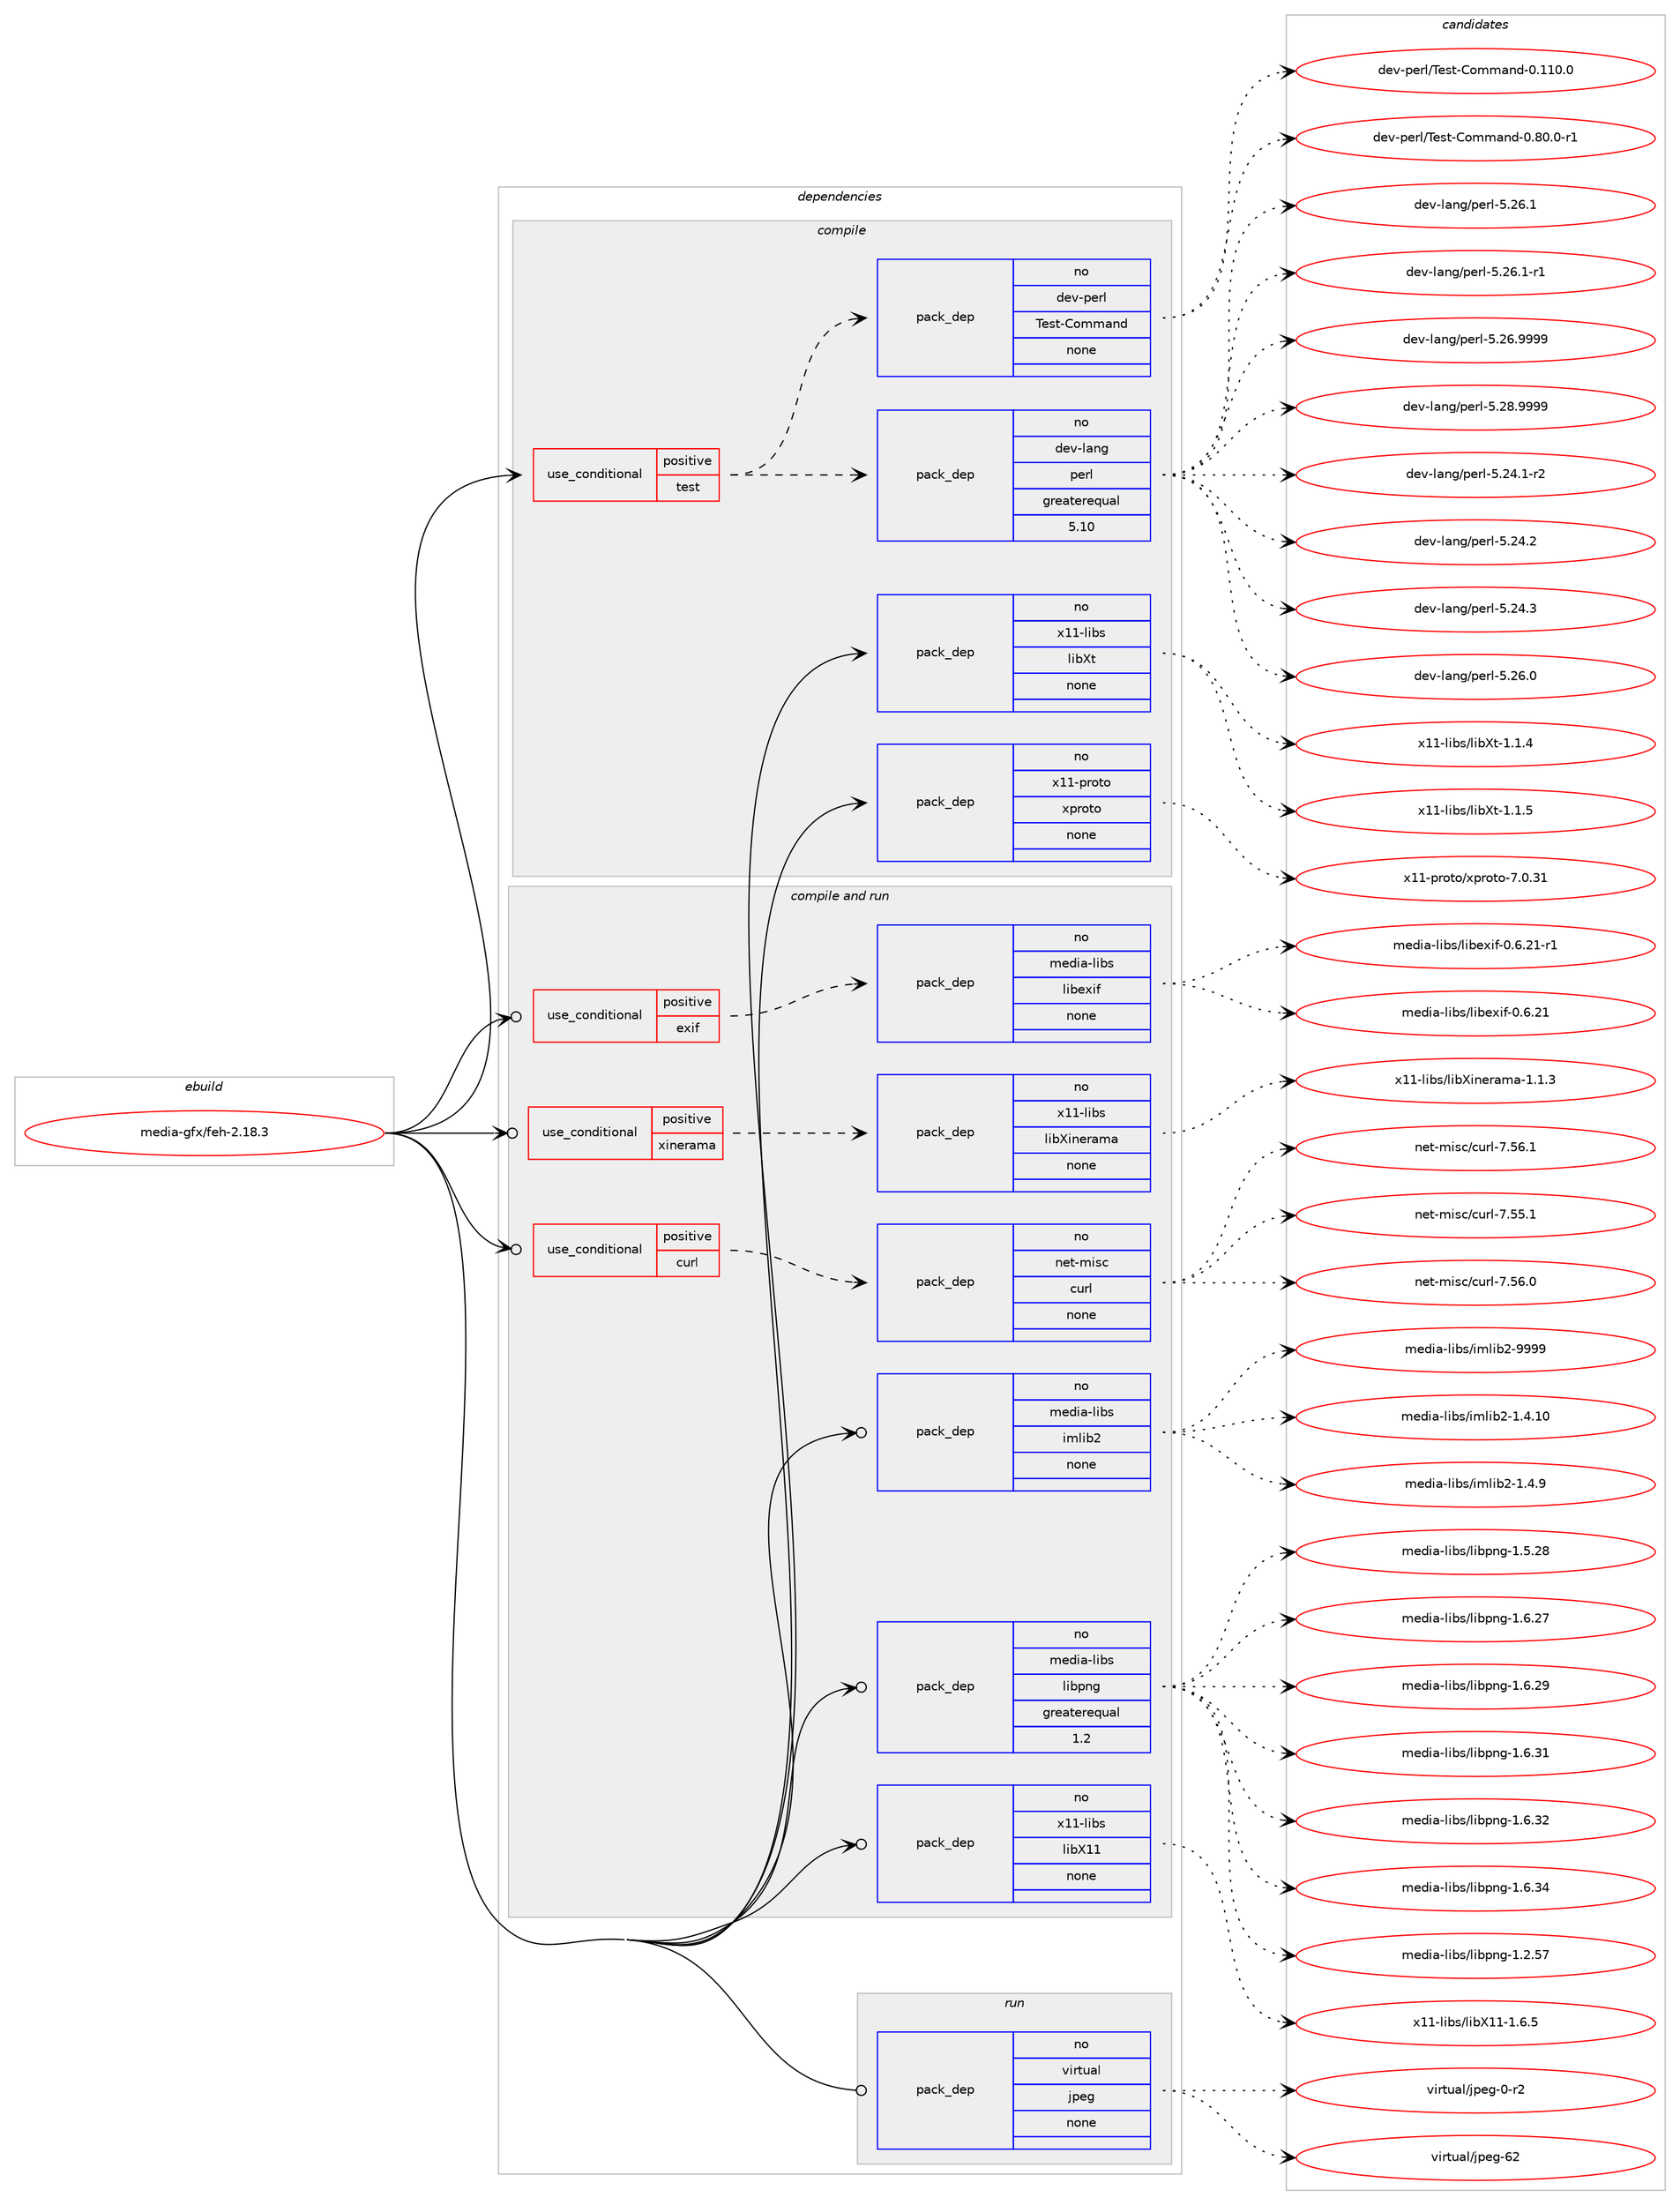 digraph prolog {

# *************
# Graph options
# *************

newrank=true;
concentrate=true;
compound=true;
graph [rankdir=LR,fontname=Helvetica,fontsize=10,ranksep=1.5];#, ranksep=2.5, nodesep=0.2];
edge  [arrowhead=vee];
node  [fontname=Helvetica,fontsize=10];

# **********
# The ebuild
# **********

subgraph cluster_leftcol {
color=gray;
rank=same;
label=<<i>ebuild</i>>;
id [label="media-gfx/feh-2.18.3", color=red, width=4, href="../media-gfx/feh-2.18.3.svg"];
}

# ****************
# The dependencies
# ****************

subgraph cluster_midcol {
color=gray;
label=<<i>dependencies</i>>;
subgraph cluster_compile {
fillcolor="#eeeeee";
style=filled;
label=<<i>compile</i>>;
subgraph cond87195 {
dependency352397 [label=<<TABLE BORDER="0" CELLBORDER="1" CELLSPACING="0" CELLPADDING="4"><TR><TD ROWSPAN="3" CELLPADDING="10">use_conditional</TD></TR><TR><TD>positive</TD></TR><TR><TD>test</TD></TR></TABLE>>, shape=none, color=red];
subgraph pack259850 {
dependency352398 [label=<<TABLE BORDER="0" CELLBORDER="1" CELLSPACING="0" CELLPADDING="4" WIDTH="220"><TR><TD ROWSPAN="6" CELLPADDING="30">pack_dep</TD></TR><TR><TD WIDTH="110">no</TD></TR><TR><TD>dev-lang</TD></TR><TR><TD>perl</TD></TR><TR><TD>greaterequal</TD></TR><TR><TD>5.10</TD></TR></TABLE>>, shape=none, color=blue];
}
dependency352397:e -> dependency352398:w [weight=20,style="dashed",arrowhead="vee"];
subgraph pack259851 {
dependency352399 [label=<<TABLE BORDER="0" CELLBORDER="1" CELLSPACING="0" CELLPADDING="4" WIDTH="220"><TR><TD ROWSPAN="6" CELLPADDING="30">pack_dep</TD></TR><TR><TD WIDTH="110">no</TD></TR><TR><TD>dev-perl</TD></TR><TR><TD>Test-Command</TD></TR><TR><TD>none</TD></TR><TR><TD></TD></TR></TABLE>>, shape=none, color=blue];
}
dependency352397:e -> dependency352399:w [weight=20,style="dashed",arrowhead="vee"];
}
id:e -> dependency352397:w [weight=20,style="solid",arrowhead="vee"];
subgraph pack259852 {
dependency352400 [label=<<TABLE BORDER="0" CELLBORDER="1" CELLSPACING="0" CELLPADDING="4" WIDTH="220"><TR><TD ROWSPAN="6" CELLPADDING="30">pack_dep</TD></TR><TR><TD WIDTH="110">no</TD></TR><TR><TD>x11-libs</TD></TR><TR><TD>libXt</TD></TR><TR><TD>none</TD></TR><TR><TD></TD></TR></TABLE>>, shape=none, color=blue];
}
id:e -> dependency352400:w [weight=20,style="solid",arrowhead="vee"];
subgraph pack259853 {
dependency352401 [label=<<TABLE BORDER="0" CELLBORDER="1" CELLSPACING="0" CELLPADDING="4" WIDTH="220"><TR><TD ROWSPAN="6" CELLPADDING="30">pack_dep</TD></TR><TR><TD WIDTH="110">no</TD></TR><TR><TD>x11-proto</TD></TR><TR><TD>xproto</TD></TR><TR><TD>none</TD></TR><TR><TD></TD></TR></TABLE>>, shape=none, color=blue];
}
id:e -> dependency352401:w [weight=20,style="solid",arrowhead="vee"];
}
subgraph cluster_compileandrun {
fillcolor="#eeeeee";
style=filled;
label=<<i>compile and run</i>>;
subgraph cond87196 {
dependency352402 [label=<<TABLE BORDER="0" CELLBORDER="1" CELLSPACING="0" CELLPADDING="4"><TR><TD ROWSPAN="3" CELLPADDING="10">use_conditional</TD></TR><TR><TD>positive</TD></TR><TR><TD>curl</TD></TR></TABLE>>, shape=none, color=red];
subgraph pack259854 {
dependency352403 [label=<<TABLE BORDER="0" CELLBORDER="1" CELLSPACING="0" CELLPADDING="4" WIDTH="220"><TR><TD ROWSPAN="6" CELLPADDING="30">pack_dep</TD></TR><TR><TD WIDTH="110">no</TD></TR><TR><TD>net-misc</TD></TR><TR><TD>curl</TD></TR><TR><TD>none</TD></TR><TR><TD></TD></TR></TABLE>>, shape=none, color=blue];
}
dependency352402:e -> dependency352403:w [weight=20,style="dashed",arrowhead="vee"];
}
id:e -> dependency352402:w [weight=20,style="solid",arrowhead="odotvee"];
subgraph cond87197 {
dependency352404 [label=<<TABLE BORDER="0" CELLBORDER="1" CELLSPACING="0" CELLPADDING="4"><TR><TD ROWSPAN="3" CELLPADDING="10">use_conditional</TD></TR><TR><TD>positive</TD></TR><TR><TD>exif</TD></TR></TABLE>>, shape=none, color=red];
subgraph pack259855 {
dependency352405 [label=<<TABLE BORDER="0" CELLBORDER="1" CELLSPACING="0" CELLPADDING="4" WIDTH="220"><TR><TD ROWSPAN="6" CELLPADDING="30">pack_dep</TD></TR><TR><TD WIDTH="110">no</TD></TR><TR><TD>media-libs</TD></TR><TR><TD>libexif</TD></TR><TR><TD>none</TD></TR><TR><TD></TD></TR></TABLE>>, shape=none, color=blue];
}
dependency352404:e -> dependency352405:w [weight=20,style="dashed",arrowhead="vee"];
}
id:e -> dependency352404:w [weight=20,style="solid",arrowhead="odotvee"];
subgraph cond87198 {
dependency352406 [label=<<TABLE BORDER="0" CELLBORDER="1" CELLSPACING="0" CELLPADDING="4"><TR><TD ROWSPAN="3" CELLPADDING="10">use_conditional</TD></TR><TR><TD>positive</TD></TR><TR><TD>xinerama</TD></TR></TABLE>>, shape=none, color=red];
subgraph pack259856 {
dependency352407 [label=<<TABLE BORDER="0" CELLBORDER="1" CELLSPACING="0" CELLPADDING="4" WIDTH="220"><TR><TD ROWSPAN="6" CELLPADDING="30">pack_dep</TD></TR><TR><TD WIDTH="110">no</TD></TR><TR><TD>x11-libs</TD></TR><TR><TD>libXinerama</TD></TR><TR><TD>none</TD></TR><TR><TD></TD></TR></TABLE>>, shape=none, color=blue];
}
dependency352406:e -> dependency352407:w [weight=20,style="dashed",arrowhead="vee"];
}
id:e -> dependency352406:w [weight=20,style="solid",arrowhead="odotvee"];
subgraph pack259857 {
dependency352408 [label=<<TABLE BORDER="0" CELLBORDER="1" CELLSPACING="0" CELLPADDING="4" WIDTH="220"><TR><TD ROWSPAN="6" CELLPADDING="30">pack_dep</TD></TR><TR><TD WIDTH="110">no</TD></TR><TR><TD>media-libs</TD></TR><TR><TD>imlib2</TD></TR><TR><TD>none</TD></TR><TR><TD></TD></TR></TABLE>>, shape=none, color=blue];
}
id:e -> dependency352408:w [weight=20,style="solid",arrowhead="odotvee"];
subgraph pack259858 {
dependency352409 [label=<<TABLE BORDER="0" CELLBORDER="1" CELLSPACING="0" CELLPADDING="4" WIDTH="220"><TR><TD ROWSPAN="6" CELLPADDING="30">pack_dep</TD></TR><TR><TD WIDTH="110">no</TD></TR><TR><TD>media-libs</TD></TR><TR><TD>libpng</TD></TR><TR><TD>greaterequal</TD></TR><TR><TD>1.2</TD></TR></TABLE>>, shape=none, color=blue];
}
id:e -> dependency352409:w [weight=20,style="solid",arrowhead="odotvee"];
subgraph pack259859 {
dependency352410 [label=<<TABLE BORDER="0" CELLBORDER="1" CELLSPACING="0" CELLPADDING="4" WIDTH="220"><TR><TD ROWSPAN="6" CELLPADDING="30">pack_dep</TD></TR><TR><TD WIDTH="110">no</TD></TR><TR><TD>x11-libs</TD></TR><TR><TD>libX11</TD></TR><TR><TD>none</TD></TR><TR><TD></TD></TR></TABLE>>, shape=none, color=blue];
}
id:e -> dependency352410:w [weight=20,style="solid",arrowhead="odotvee"];
}
subgraph cluster_run {
fillcolor="#eeeeee";
style=filled;
label=<<i>run</i>>;
subgraph pack259860 {
dependency352411 [label=<<TABLE BORDER="0" CELLBORDER="1" CELLSPACING="0" CELLPADDING="4" WIDTH="220"><TR><TD ROWSPAN="6" CELLPADDING="30">pack_dep</TD></TR><TR><TD WIDTH="110">no</TD></TR><TR><TD>virtual</TD></TR><TR><TD>jpeg</TD></TR><TR><TD>none</TD></TR><TR><TD></TD></TR></TABLE>>, shape=none, color=blue];
}
id:e -> dependency352411:w [weight=20,style="solid",arrowhead="odot"];
}
}

# **************
# The candidates
# **************

subgraph cluster_choices {
rank=same;
color=gray;
label=<<i>candidates</i>>;

subgraph choice259850 {
color=black;
nodesep=1;
choice100101118451089711010347112101114108455346505246494511450 [label="dev-lang/perl-5.24.1-r2", color=red, width=4,href="../dev-lang/perl-5.24.1-r2.svg"];
choice10010111845108971101034711210111410845534650524650 [label="dev-lang/perl-5.24.2", color=red, width=4,href="../dev-lang/perl-5.24.2.svg"];
choice10010111845108971101034711210111410845534650524651 [label="dev-lang/perl-5.24.3", color=red, width=4,href="../dev-lang/perl-5.24.3.svg"];
choice10010111845108971101034711210111410845534650544648 [label="dev-lang/perl-5.26.0", color=red, width=4,href="../dev-lang/perl-5.26.0.svg"];
choice10010111845108971101034711210111410845534650544649 [label="dev-lang/perl-5.26.1", color=red, width=4,href="../dev-lang/perl-5.26.1.svg"];
choice100101118451089711010347112101114108455346505446494511449 [label="dev-lang/perl-5.26.1-r1", color=red, width=4,href="../dev-lang/perl-5.26.1-r1.svg"];
choice10010111845108971101034711210111410845534650544657575757 [label="dev-lang/perl-5.26.9999", color=red, width=4,href="../dev-lang/perl-5.26.9999.svg"];
choice10010111845108971101034711210111410845534650564657575757 [label="dev-lang/perl-5.28.9999", color=red, width=4,href="../dev-lang/perl-5.28.9999.svg"];
dependency352398:e -> choice100101118451089711010347112101114108455346505246494511450:w [style=dotted,weight="100"];
dependency352398:e -> choice10010111845108971101034711210111410845534650524650:w [style=dotted,weight="100"];
dependency352398:e -> choice10010111845108971101034711210111410845534650524651:w [style=dotted,weight="100"];
dependency352398:e -> choice10010111845108971101034711210111410845534650544648:w [style=dotted,weight="100"];
dependency352398:e -> choice10010111845108971101034711210111410845534650544649:w [style=dotted,weight="100"];
dependency352398:e -> choice100101118451089711010347112101114108455346505446494511449:w [style=dotted,weight="100"];
dependency352398:e -> choice10010111845108971101034711210111410845534650544657575757:w [style=dotted,weight="100"];
dependency352398:e -> choice10010111845108971101034711210111410845534650564657575757:w [style=dotted,weight="100"];
}
subgraph choice259851 {
color=black;
nodesep=1;
choice1001011184511210111410847841011151164567111109109971101004548464949484648 [label="dev-perl/Test-Command-0.110.0", color=red, width=4,href="../dev-perl/Test-Command-0.110.0.svg"];
choice100101118451121011141084784101115116456711110910997110100454846564846484511449 [label="dev-perl/Test-Command-0.80.0-r1", color=red, width=4,href="../dev-perl/Test-Command-0.80.0-r1.svg"];
dependency352399:e -> choice1001011184511210111410847841011151164567111109109971101004548464949484648:w [style=dotted,weight="100"];
dependency352399:e -> choice100101118451121011141084784101115116456711110910997110100454846564846484511449:w [style=dotted,weight="100"];
}
subgraph choice259852 {
color=black;
nodesep=1;
choice12049494510810598115471081059888116454946494652 [label="x11-libs/libXt-1.1.4", color=red, width=4,href="../x11-libs/libXt-1.1.4.svg"];
choice12049494510810598115471081059888116454946494653 [label="x11-libs/libXt-1.1.5", color=red, width=4,href="../x11-libs/libXt-1.1.5.svg"];
dependency352400:e -> choice12049494510810598115471081059888116454946494652:w [style=dotted,weight="100"];
dependency352400:e -> choice12049494510810598115471081059888116454946494653:w [style=dotted,weight="100"];
}
subgraph choice259853 {
color=black;
nodesep=1;
choice1204949451121141111161114712011211411111611145554648465149 [label="x11-proto/xproto-7.0.31", color=red, width=4,href="../x11-proto/xproto-7.0.31.svg"];
dependency352401:e -> choice1204949451121141111161114712011211411111611145554648465149:w [style=dotted,weight="100"];
}
subgraph choice259854 {
color=black;
nodesep=1;
choice1101011164510910511599479911711410845554653534649 [label="net-misc/curl-7.55.1", color=red, width=4,href="../net-misc/curl-7.55.1.svg"];
choice1101011164510910511599479911711410845554653544648 [label="net-misc/curl-7.56.0", color=red, width=4,href="../net-misc/curl-7.56.0.svg"];
choice1101011164510910511599479911711410845554653544649 [label="net-misc/curl-7.56.1", color=red, width=4,href="../net-misc/curl-7.56.1.svg"];
dependency352403:e -> choice1101011164510910511599479911711410845554653534649:w [style=dotted,weight="100"];
dependency352403:e -> choice1101011164510910511599479911711410845554653544648:w [style=dotted,weight="100"];
dependency352403:e -> choice1101011164510910511599479911711410845554653544649:w [style=dotted,weight="100"];
}
subgraph choice259855 {
color=black;
nodesep=1;
choice109101100105974510810598115471081059810112010510245484654465049 [label="media-libs/libexif-0.6.21", color=red, width=4,href="../media-libs/libexif-0.6.21.svg"];
choice1091011001059745108105981154710810598101120105102454846544650494511449 [label="media-libs/libexif-0.6.21-r1", color=red, width=4,href="../media-libs/libexif-0.6.21-r1.svg"];
dependency352405:e -> choice109101100105974510810598115471081059810112010510245484654465049:w [style=dotted,weight="100"];
dependency352405:e -> choice1091011001059745108105981154710810598101120105102454846544650494511449:w [style=dotted,weight="100"];
}
subgraph choice259856 {
color=black;
nodesep=1;
choice120494945108105981154710810598881051101011149710997454946494651 [label="x11-libs/libXinerama-1.1.3", color=red, width=4,href="../x11-libs/libXinerama-1.1.3.svg"];
dependency352407:e -> choice120494945108105981154710810598881051101011149710997454946494651:w [style=dotted,weight="100"];
}
subgraph choice259857 {
color=black;
nodesep=1;
choice10910110010597451081059811547105109108105985045494652464948 [label="media-libs/imlib2-1.4.10", color=red, width=4,href="../media-libs/imlib2-1.4.10.svg"];
choice109101100105974510810598115471051091081059850454946524657 [label="media-libs/imlib2-1.4.9", color=red, width=4,href="../media-libs/imlib2-1.4.9.svg"];
choice1091011001059745108105981154710510910810598504557575757 [label="media-libs/imlib2-9999", color=red, width=4,href="../media-libs/imlib2-9999.svg"];
dependency352408:e -> choice10910110010597451081059811547105109108105985045494652464948:w [style=dotted,weight="100"];
dependency352408:e -> choice109101100105974510810598115471051091081059850454946524657:w [style=dotted,weight="100"];
dependency352408:e -> choice1091011001059745108105981154710510910810598504557575757:w [style=dotted,weight="100"];
}
subgraph choice259858 {
color=black;
nodesep=1;
choice109101100105974510810598115471081059811211010345494650465355 [label="media-libs/libpng-1.2.57", color=red, width=4,href="../media-libs/libpng-1.2.57.svg"];
choice109101100105974510810598115471081059811211010345494653465056 [label="media-libs/libpng-1.5.28", color=red, width=4,href="../media-libs/libpng-1.5.28.svg"];
choice109101100105974510810598115471081059811211010345494654465055 [label="media-libs/libpng-1.6.27", color=red, width=4,href="../media-libs/libpng-1.6.27.svg"];
choice109101100105974510810598115471081059811211010345494654465057 [label="media-libs/libpng-1.6.29", color=red, width=4,href="../media-libs/libpng-1.6.29.svg"];
choice109101100105974510810598115471081059811211010345494654465149 [label="media-libs/libpng-1.6.31", color=red, width=4,href="../media-libs/libpng-1.6.31.svg"];
choice109101100105974510810598115471081059811211010345494654465150 [label="media-libs/libpng-1.6.32", color=red, width=4,href="../media-libs/libpng-1.6.32.svg"];
choice109101100105974510810598115471081059811211010345494654465152 [label="media-libs/libpng-1.6.34", color=red, width=4,href="../media-libs/libpng-1.6.34.svg"];
dependency352409:e -> choice109101100105974510810598115471081059811211010345494650465355:w [style=dotted,weight="100"];
dependency352409:e -> choice109101100105974510810598115471081059811211010345494653465056:w [style=dotted,weight="100"];
dependency352409:e -> choice109101100105974510810598115471081059811211010345494654465055:w [style=dotted,weight="100"];
dependency352409:e -> choice109101100105974510810598115471081059811211010345494654465057:w [style=dotted,weight="100"];
dependency352409:e -> choice109101100105974510810598115471081059811211010345494654465149:w [style=dotted,weight="100"];
dependency352409:e -> choice109101100105974510810598115471081059811211010345494654465150:w [style=dotted,weight="100"];
dependency352409:e -> choice109101100105974510810598115471081059811211010345494654465152:w [style=dotted,weight="100"];
}
subgraph choice259859 {
color=black;
nodesep=1;
choice120494945108105981154710810598884949454946544653 [label="x11-libs/libX11-1.6.5", color=red, width=4,href="../x11-libs/libX11-1.6.5.svg"];
dependency352410:e -> choice120494945108105981154710810598884949454946544653:w [style=dotted,weight="100"];
}
subgraph choice259860 {
color=black;
nodesep=1;
choice118105114116117971084710611210110345484511450 [label="virtual/jpeg-0-r2", color=red, width=4,href="../virtual/jpeg-0-r2.svg"];
choice1181051141161179710847106112101103455450 [label="virtual/jpeg-62", color=red, width=4,href="../virtual/jpeg-62.svg"];
dependency352411:e -> choice118105114116117971084710611210110345484511450:w [style=dotted,weight="100"];
dependency352411:e -> choice1181051141161179710847106112101103455450:w [style=dotted,weight="100"];
}
}

}
